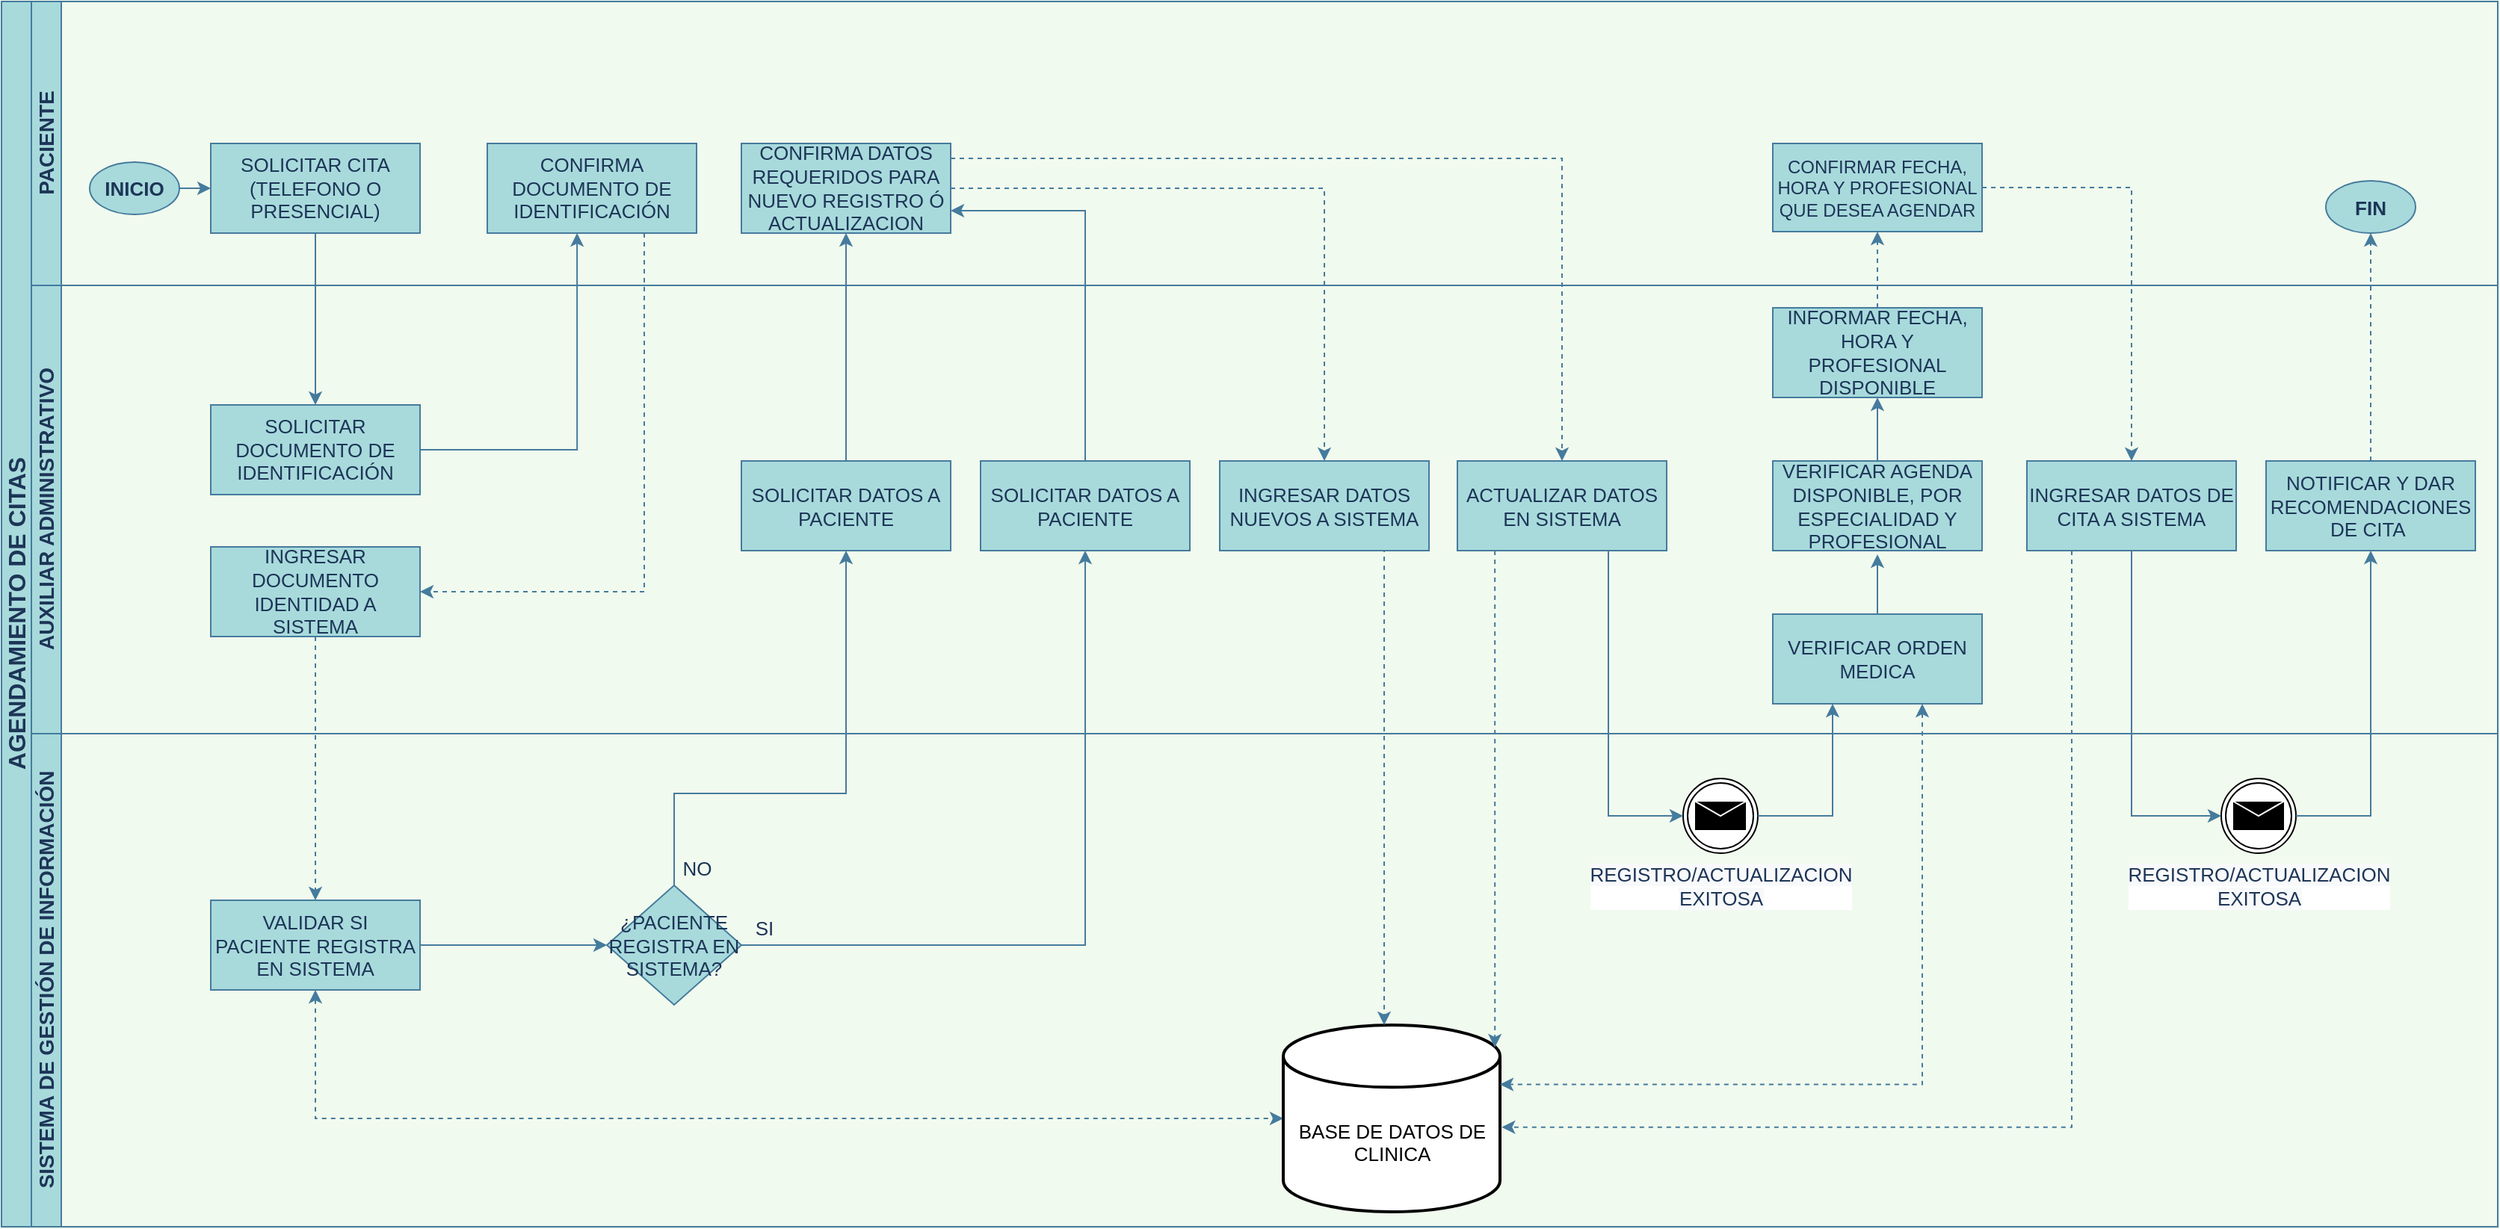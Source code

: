 <mxfile version="15.8.6" type="device"><diagram id="JYSoxw2AWvvSmy6L8tQY" name="Página-1"><mxGraphModel dx="3354" dy="904" grid="1" gridSize="10" guides="1" tooltips="1" connect="1" arrows="1" fold="1" page="1" pageScale="1" pageWidth="1700" pageHeight="1100" background="#F1FAEE" math="0" shadow="0"><root><mxCell id="0"/><mxCell id="1" parent="0"/><mxCell id="0h0ZGXSgKMVgla4ImIc9-1" value="AGENDAMIENTO DE CITAS" style="swimlane;html=1;childLayout=stackLayout;resizeParent=1;resizeParentMax=0;horizontal=0;startSize=20;horizontalStack=0;fillColor=#A8DADC;strokeColor=#457B9D;fontColor=#1D3557;rounded=0;fontSize=16;fontStyle=1;movable=1;resizable=1;rotatable=1;deletable=1;editable=1;connectable=1;" parent="1" vertex="1"><mxGeometry x="-1685" y="140" width="1670" height="820" as="geometry"/></mxCell><mxCell id="0h0ZGXSgKMVgla4ImIc9-2" value="PACIENTE" style="swimlane;html=1;startSize=20;horizontal=0;fillColor=#A8DADC;strokeColor=#457B9D;fontColor=#1D3557;rounded=0;strokeWidth=1;fontSize=14;movable=1;resizable=1;rotatable=1;deletable=1;editable=1;connectable=1;" parent="0h0ZGXSgKMVgla4ImIc9-1" vertex="1"><mxGeometry x="20" width="1650" height="190" as="geometry"/></mxCell><mxCell id="0h0ZGXSgKMVgla4ImIc9-71" style="edgeStyle=orthogonalEdgeStyle;orthogonalLoop=1;jettySize=auto;html=1;entryX=0;entryY=0.5;entryDx=0;entryDy=0;fontSize=13;fontColor=#1D3557;strokeColor=#457B9D;fillColor=#A8DADC;movable=1;resizable=1;rotatable=1;deletable=1;editable=1;connectable=1;" parent="0h0ZGXSgKMVgla4ImIc9-2" source="0h0ZGXSgKMVgla4ImIc9-41" target="0h0ZGXSgKMVgla4ImIc9-45" edge="1"><mxGeometry relative="1" as="geometry"/></mxCell><mxCell id="0h0ZGXSgKMVgla4ImIc9-41" value="INICIO" style="ellipse;whiteSpace=wrap;html=1;fontSize=13;fontColor=#1D3557;strokeColor=#457B9D;fillColor=#A8DADC;align=center;verticalAlign=middle;fontStyle=1;movable=1;resizable=1;rotatable=1;deletable=1;editable=1;connectable=1;" parent="0h0ZGXSgKMVgla4ImIc9-2" vertex="1"><mxGeometry x="39" y="107.5" width="60" height="35" as="geometry"/></mxCell><mxCell id="0h0ZGXSgKMVgla4ImIc9-45" value="&lt;span style=&quot;font-size: 13px;&quot;&gt;SOLICITAR CITA&lt;/span&gt;&lt;br style=&quot;font-size: 13px;&quot;&gt;&lt;span style=&quot;font-size: 13px;&quot;&gt;(TELEFONO O PRESENCIAL)&lt;/span&gt;" style="rounded=0;whiteSpace=wrap;html=1;fontSize=13;fontColor=#1D3557;strokeColor=#457B9D;fillColor=#A8DADC;align=center;verticalAlign=middle;movable=1;resizable=1;rotatable=1;deletable=1;editable=1;connectable=1;" parent="0h0ZGXSgKMVgla4ImIc9-2" vertex="1"><mxGeometry x="120" y="95" width="140" height="60" as="geometry"/></mxCell><mxCell id="0h0ZGXSgKMVgla4ImIc9-78" value="FIN" style="ellipse;whiteSpace=wrap;html=1;fontSize=13;fontColor=#1D3557;strokeColor=#457B9D;fillColor=#A8DADC;align=center;verticalAlign=middle;fontStyle=1;movable=1;resizable=1;rotatable=1;deletable=1;editable=1;connectable=1;" parent="0h0ZGXSgKMVgla4ImIc9-2" vertex="1"><mxGeometry x="1535" y="120" width="60" height="35" as="geometry"/></mxCell><mxCell id="jVRUKYlQ6Rg2UiQobsDq-70" value="&lt;span style=&quot;font-size: 13px;&quot;&gt;&lt;font style=&quot;vertical-align: inherit; font-size: 13px;&quot;&gt;&lt;font style=&quot;vertical-align: inherit; font-size: 13px;&quot;&gt;CONFIRMA DOCUMENTO DE IDENTIFICACIÓN&lt;/font&gt;&lt;/font&gt;&lt;/span&gt;" style="rounded=0;whiteSpace=wrap;html=1;fontSize=13;fontColor=#1D3557;strokeColor=#457B9D;fillColor=#A8DADC;align=center;verticalAlign=middle;movable=1;resizable=1;rotatable=1;deletable=1;editable=1;connectable=1;" parent="0h0ZGXSgKMVgla4ImIc9-2" vertex="1"><mxGeometry x="305" y="95" width="140" height="60" as="geometry"/></mxCell><mxCell id="jVRUKYlQ6Rg2UiQobsDq-90" value="&lt;span style=&quot;font-size: 13px;&quot;&gt;&lt;font style=&quot;vertical-align: inherit; font-size: 13px;&quot;&gt;&lt;font style=&quot;vertical-align: inherit; font-size: 13px;&quot;&gt;CONFIRMA DATOS REQUERIDOS PARA NUEVO REGISTRO Ó&lt;br style=&quot;font-size: 13px;&quot;&gt;ACTUALIZACION&lt;/font&gt;&lt;/font&gt;&lt;/span&gt;" style="rounded=0;whiteSpace=wrap;html=1;fontSize=13;fontColor=#1D3557;strokeColor=#457B9D;fillColor=#A8DADC;align=center;verticalAlign=middle;movable=1;resizable=1;rotatable=1;deletable=1;editable=1;connectable=1;" parent="0h0ZGXSgKMVgla4ImIc9-2" vertex="1"><mxGeometry x="475" y="95" width="140" height="60" as="geometry"/></mxCell><mxCell id="0h0ZGXSgKMVgla4ImIc9-3" value="AUXILIAR ADMINISTRATIVO" style="swimlane;html=1;startSize=20;horizontal=0;fillColor=#A8DADC;strokeColor=#457B9D;fontColor=#1D3557;rounded=0;fontSize=14;movable=1;resizable=1;rotatable=1;deletable=1;editable=1;connectable=1;" parent="0h0ZGXSgKMVgla4ImIc9-1" vertex="1"><mxGeometry x="20" y="190" width="1650" height="300" as="geometry"/></mxCell><mxCell id="0h0ZGXSgKMVgla4ImIc9-46" value="&lt;span style=&quot;font-size: 13px;&quot;&gt;SOLICITAR DOCUMENTO DE IDENTIFICACIÓN&lt;/span&gt;" style="rounded=0;whiteSpace=wrap;html=1;fontSize=13;fontColor=#1D3557;strokeColor=#457B9D;fillColor=#A8DADC;align=center;verticalAlign=middle;movable=1;resizable=1;rotatable=1;deletable=1;editable=1;connectable=1;" parent="0h0ZGXSgKMVgla4ImIc9-3" vertex="1"><mxGeometry x="120" y="80" width="140" height="60" as="geometry"/></mxCell><mxCell id="jVRUKYlQ6Rg2UiQobsDq-116" style="edgeStyle=orthogonalEdgeStyle;rounded=0;jumpSize=2;orthogonalLoop=1;jettySize=auto;html=1;entryX=0.5;entryY=1;entryDx=0;entryDy=0;startArrow=none;startFill=0;endArrow=classic;endFill=1;strokeColor=#457B9D;dashed=1;movable=1;resizable=1;rotatable=1;deletable=1;editable=1;connectable=1;fontSize=13;" parent="0h0ZGXSgKMVgla4ImIc9-3" source="0h0ZGXSgKMVgla4ImIc9-72" target="0h0ZGXSgKMVgla4ImIc9-74" edge="1"><mxGeometry relative="1" as="geometry"/></mxCell><mxCell id="0h0ZGXSgKMVgla4ImIc9-72" value="INFORMAR FECHA, HORA Y PROFESIONAL DISPONIBLE" style="rounded=0;whiteSpace=wrap;html=1;fontSize=13;fontColor=#1D3557;strokeColor=#457B9D;fillColor=#A8DADC;align=center;verticalAlign=middle;movable=1;resizable=1;rotatable=1;deletable=1;editable=1;connectable=1;" parent="0h0ZGXSgKMVgla4ImIc9-3" vertex="1"><mxGeometry x="1165" y="15" width="140" height="60" as="geometry"/></mxCell><mxCell id="0h0ZGXSgKMVgla4ImIc9-85" value="NOTIFICAR Y DAR RECOMENDACIONES DE CITA&amp;nbsp;" style="rounded=0;whiteSpace=wrap;html=1;fontSize=13;fontColor=#1D3557;strokeColor=#457B9D;fillColor=#A8DADC;align=center;verticalAlign=middle;movable=1;resizable=1;rotatable=1;deletable=1;editable=1;connectable=1;" parent="0h0ZGXSgKMVgla4ImIc9-3" vertex="1"><mxGeometry x="1495" y="117.5" width="140" height="60" as="geometry"/></mxCell><mxCell id="jVRUKYlQ6Rg2UiQobsDq-115" style="edgeStyle=orthogonalEdgeStyle;rounded=0;jumpSize=2;orthogonalLoop=1;jettySize=auto;html=1;entryX=0.5;entryY=1;entryDx=0;entryDy=0;startArrow=none;startFill=0;endArrow=classic;endFill=1;strokeColor=#457B9D;movable=1;resizable=1;rotatable=1;deletable=1;editable=1;connectable=1;fontSize=13;" parent="0h0ZGXSgKMVgla4ImIc9-3" source="jVRUKYlQ6Rg2UiQobsDq-64" target="0h0ZGXSgKMVgla4ImIc9-72" edge="1"><mxGeometry relative="1" as="geometry"/></mxCell><mxCell id="jVRUKYlQ6Rg2UiQobsDq-64" value="&lt;div style=&quot;font-size: 13px;&quot;&gt;&lt;span style=&quot;font-size: 13px; font-family: arial;&quot;&gt;VERIFICAR AGENDA&lt;br style=&quot;font-size: 13px;&quot;&gt;&lt;/span&gt;&lt;/div&gt;&lt;div style=&quot;font-size: 13px;&quot;&gt;&lt;span style=&quot;font-size: 13px; font-family: arial;&quot;&gt;DISPONIBLE, POR&lt;br style=&quot;font-size: 13px;&quot;&gt;&lt;/span&gt;&lt;/div&gt;&lt;div style=&quot;font-size: 13px;&quot;&gt;&lt;span style=&quot;font-size: 13px; font-family: arial;&quot;&gt;ESPECIALIDAD Y&lt;br style=&quot;font-size: 13px;&quot;&gt;&lt;/span&gt;&lt;/div&gt;&lt;div style=&quot;font-size: 13px;&quot;&gt;&lt;span style=&quot;font-size: 13px; font-family: arial;&quot;&gt;PROFESIONAL&lt;/span&gt;&lt;/div&gt;" style="rounded=0;whiteSpace=wrap;html=1;fontSize=13;fontColor=#1D3557;strokeColor=#457B9D;fillColor=#A8DADC;align=center;verticalAlign=middle;movable=1;resizable=1;rotatable=1;deletable=1;editable=1;connectable=1;" parent="0h0ZGXSgKMVgla4ImIc9-3" vertex="1"><mxGeometry x="1165" y="117.5" width="140" height="60" as="geometry"/></mxCell><mxCell id="jVRUKYlQ6Rg2UiQobsDq-74" value="&lt;span style=&quot;font-size: 13px;&quot;&gt;&lt;font style=&quot;vertical-align: inherit; font-size: 13px;&quot;&gt;&lt;font style=&quot;vertical-align: inherit; font-size: 13px;&quot;&gt;&lt;font style=&quot;vertical-align: inherit; font-size: 13px;&quot;&gt;&lt;font style=&quot;vertical-align: inherit; font-size: 13px;&quot;&gt;INGRESAR DOCUMENTO IDENTIDAD A SISTEMA&lt;/font&gt;&lt;/font&gt;&lt;/font&gt;&lt;/font&gt;&lt;/span&gt;" style="rounded=0;whiteSpace=wrap;html=1;fontSize=13;fontColor=#1D3557;strokeColor=#457B9D;fillColor=#A8DADC;align=center;verticalAlign=middle;movable=1;resizable=1;rotatable=1;deletable=1;editable=1;connectable=1;" parent="0h0ZGXSgKMVgla4ImIc9-3" vertex="1"><mxGeometry x="120" y="175" width="140" height="60" as="geometry"/></mxCell><mxCell id="jVRUKYlQ6Rg2UiQobsDq-88" value="&lt;span style=&quot;font-size: 13px;&quot;&gt;&lt;font style=&quot;vertical-align: inherit; font-size: 13px;&quot;&gt;&lt;font style=&quot;vertical-align: inherit; font-size: 13px;&quot;&gt;&lt;font style=&quot;vertical-align: inherit; font-size: 13px;&quot;&gt;&lt;font style=&quot;vertical-align: inherit; font-size: 13px;&quot;&gt;SOLICITAR DATOS A PACIENTE&lt;/font&gt;&lt;/font&gt;&lt;/font&gt;&lt;/font&gt;&lt;/span&gt;" style="rounded=0;whiteSpace=wrap;html=1;fontSize=13;fontColor=#1D3557;strokeColor=#457B9D;fillColor=#A8DADC;align=center;verticalAlign=middle;movable=1;resizable=1;rotatable=1;deletable=1;editable=1;connectable=1;" parent="0h0ZGXSgKMVgla4ImIc9-3" vertex="1"><mxGeometry x="475" y="117.5" width="140" height="60" as="geometry"/></mxCell><mxCell id="jVRUKYlQ6Rg2UiQobsDq-92" value="&lt;span style=&quot;font-size: 13px;&quot;&gt;&lt;font style=&quot;vertical-align: inherit; font-size: 13px;&quot;&gt;&lt;font style=&quot;vertical-align: inherit; font-size: 13px;&quot;&gt;&lt;font style=&quot;vertical-align: inherit; font-size: 13px;&quot;&gt;&lt;font style=&quot;vertical-align: inherit; font-size: 13px;&quot;&gt;INGRESAR DATOS NUEVOS A SISTEMA&lt;/font&gt;&lt;/font&gt;&lt;/font&gt;&lt;/font&gt;&lt;/span&gt;" style="rounded=0;whiteSpace=wrap;html=1;fontSize=13;fontColor=#1D3557;strokeColor=#457B9D;fillColor=#A8DADC;align=center;verticalAlign=middle;movable=1;resizable=1;rotatable=1;deletable=1;editable=1;connectable=1;" parent="0h0ZGXSgKMVgla4ImIc9-3" vertex="1"><mxGeometry x="795" y="117.5" width="140" height="60" as="geometry"/></mxCell><mxCell id="jVRUKYlQ6Rg2UiQobsDq-101" value="&lt;span style=&quot;font-size: 13px;&quot;&gt;&lt;font style=&quot;vertical-align: inherit; font-size: 13px;&quot;&gt;&lt;font style=&quot;vertical-align: inherit; font-size: 13px;&quot;&gt;&lt;font style=&quot;vertical-align: inherit; font-size: 13px;&quot;&gt;&lt;font style=&quot;vertical-align: inherit; font-size: 13px;&quot;&gt;SOLICITAR DATOS A PACIENTE&lt;/font&gt;&lt;/font&gt;&lt;/font&gt;&lt;/font&gt;&lt;/span&gt;" style="rounded=0;whiteSpace=wrap;html=1;fontSize=13;fontColor=#1D3557;strokeColor=#457B9D;fillColor=#A8DADC;align=center;verticalAlign=middle;movable=1;resizable=1;rotatable=1;deletable=1;editable=1;connectable=1;" parent="0h0ZGXSgKMVgla4ImIc9-3" vertex="1"><mxGeometry x="635" y="117.5" width="140" height="60" as="geometry"/></mxCell><mxCell id="jVRUKYlQ6Rg2UiQobsDq-102" value="&lt;span style=&quot;font-size: 13px;&quot;&gt;&lt;font style=&quot;vertical-align: inherit; font-size: 13px;&quot;&gt;&lt;font style=&quot;vertical-align: inherit; font-size: 13px;&quot;&gt;&lt;font style=&quot;vertical-align: inherit; font-size: 13px;&quot;&gt;&lt;font style=&quot;vertical-align: inherit; font-size: 13px;&quot;&gt;ACTUALIZAR DATOS EN SISTEMA&lt;/font&gt;&lt;/font&gt;&lt;/font&gt;&lt;/font&gt;&lt;/span&gt;" style="rounded=0;whiteSpace=wrap;html=1;fontSize=13;fontColor=#1D3557;strokeColor=#457B9D;fillColor=#A8DADC;align=center;verticalAlign=middle;movable=1;resizable=1;rotatable=1;deletable=1;editable=1;connectable=1;" parent="0h0ZGXSgKMVgla4ImIc9-3" vertex="1"><mxGeometry x="954" y="117.5" width="140" height="60" as="geometry"/></mxCell><mxCell id="jVRUKYlQ6Rg2UiQobsDq-118" style="edgeStyle=orthogonalEdgeStyle;rounded=0;jumpSize=2;orthogonalLoop=1;jettySize=auto;html=1;dashed=1;startArrow=none;startFill=0;endArrow=classic;endFill=1;strokeColor=#457B9D;movable=1;resizable=1;rotatable=1;deletable=1;editable=1;connectable=1;exitX=1;exitY=0.5;exitDx=0;exitDy=0;fontSize=13;" parent="0h0ZGXSgKMVgla4ImIc9-3" source="0h0ZGXSgKMVgla4ImIc9-74" target="jVRUKYlQ6Rg2UiQobsDq-117" edge="1"><mxGeometry relative="1" as="geometry"><mxPoint x="1285" y="-123.5" as="sourcePoint"/></mxGeometry></mxCell><mxCell id="0h0ZGXSgKMVgla4ImIc9-74" value="CONFIRMAR FECHA, HORA Y PROFESIONAL&lt;br style=&quot;font-size: 12px;&quot;&gt;QUE DESEA AGENDAR" style="rounded=0;whiteSpace=wrap;html=1;fontSize=12;fontColor=#1D3557;strokeColor=#457B9D;fillColor=#A8DADC;align=center;verticalAlign=middle;movable=1;resizable=1;rotatable=1;deletable=1;editable=1;connectable=1;" parent="0h0ZGXSgKMVgla4ImIc9-3" vertex="1"><mxGeometry x="1165" y="-95" width="140" height="59" as="geometry"/></mxCell><mxCell id="jVRUKYlQ6Rg2UiQobsDq-117" value="INGRESAR DATOS DE CITA A SISTEMA" style="rounded=0;whiteSpace=wrap;html=1;fontSize=13;fontColor=#1D3557;strokeColor=#457B9D;fillColor=#A8DADC;align=center;verticalAlign=middle;movable=1;resizable=1;rotatable=1;deletable=1;editable=1;connectable=1;" parent="0h0ZGXSgKMVgla4ImIc9-3" vertex="1"><mxGeometry x="1335" y="117.5" width="140" height="60" as="geometry"/></mxCell><mxCell id="AQoez8Rp7MgCy3AQOnC5-2" value="&lt;div style=&quot;font-size: 13px&quot;&gt;&lt;font face=&quot;arial&quot;&gt;VERIFICAR ORDEN MEDICA&lt;/font&gt;&lt;/div&gt;" style="rounded=0;whiteSpace=wrap;html=1;fontSize=13;fontColor=#1D3557;strokeColor=#457B9D;fillColor=#A8DADC;align=center;verticalAlign=middle;movable=1;resizable=1;rotatable=1;deletable=1;editable=1;connectable=1;" vertex="1" parent="0h0ZGXSgKMVgla4ImIc9-3"><mxGeometry x="1165" y="220" width="140" height="60" as="geometry"/></mxCell><mxCell id="jVRUKYlQ6Rg2UiQobsDq-73" style="edgeStyle=orthogonalEdgeStyle;rounded=0;orthogonalLoop=1;jettySize=auto;html=1;entryX=0.429;entryY=1;entryDx=0;entryDy=0;entryPerimeter=0;startArrow=none;startFill=0;endArrow=classic;endFill=1;strokeColor=#457B9D;movable=1;resizable=1;rotatable=1;deletable=1;editable=1;connectable=1;fontSize=13;" parent="0h0ZGXSgKMVgla4ImIc9-1" source="0h0ZGXSgKMVgla4ImIc9-46" target="jVRUKYlQ6Rg2UiQobsDq-70" edge="1"><mxGeometry relative="1" as="geometry"/></mxCell><mxCell id="jVRUKYlQ6Rg2UiQobsDq-75" style="edgeStyle=orthogonalEdgeStyle;rounded=0;orthogonalLoop=1;jettySize=auto;html=1;entryX=1;entryY=0.5;entryDx=0;entryDy=0;startArrow=none;startFill=0;endArrow=classic;endFill=1;strokeColor=#457B9D;exitX=0.75;exitY=1;exitDx=0;exitDy=0;dashed=1;movable=1;resizable=1;rotatable=1;deletable=1;editable=1;connectable=1;fontSize=13;" parent="0h0ZGXSgKMVgla4ImIc9-1" source="jVRUKYlQ6Rg2UiQobsDq-70" target="jVRUKYlQ6Rg2UiQobsDq-74" edge="1"><mxGeometry relative="1" as="geometry"/></mxCell><mxCell id="jVRUKYlQ6Rg2UiQobsDq-76" style="edgeStyle=orthogonalEdgeStyle;rounded=0;jumpSize=2;orthogonalLoop=1;jettySize=auto;html=1;startArrow=none;startFill=0;endArrow=classic;endFill=1;strokeColor=#457B9D;dashed=1;movable=1;resizable=1;rotatable=1;deletable=1;editable=1;connectable=1;fontSize=13;" parent="0h0ZGXSgKMVgla4ImIc9-1" source="jVRUKYlQ6Rg2UiQobsDq-74" target="jVRUKYlQ6Rg2UiQobsDq-77" edge="1"><mxGeometry relative="1" as="geometry"><mxPoint x="210" y="646.5" as="targetPoint"/></mxGeometry></mxCell><mxCell id="jVRUKYlQ6Rg2UiQobsDq-89" style="edgeStyle=orthogonalEdgeStyle;rounded=0;jumpSize=2;orthogonalLoop=1;jettySize=auto;html=1;entryX=0.5;entryY=1;entryDx=0;entryDy=0;startArrow=none;startFill=0;endArrow=classic;endFill=1;strokeColor=#457B9D;movable=1;resizable=1;rotatable=1;deletable=1;editable=1;connectable=1;fontSize=13;" parent="0h0ZGXSgKMVgla4ImIc9-1" source="0h0ZGXSgKMVgla4ImIc9-55" target="jVRUKYlQ6Rg2UiQobsDq-88" edge="1"><mxGeometry relative="1" as="geometry"><Array as="points"><mxPoint x="450" y="530"/><mxPoint x="565" y="530"/></Array></mxGeometry></mxCell><mxCell id="jVRUKYlQ6Rg2UiQobsDq-91" style="edgeStyle=orthogonalEdgeStyle;rounded=0;jumpSize=2;orthogonalLoop=1;jettySize=auto;html=1;entryX=0.5;entryY=1;entryDx=0;entryDy=0;startArrow=none;startFill=0;endArrow=classic;endFill=1;strokeColor=#457B9D;movable=1;resizable=1;rotatable=1;deletable=1;editable=1;connectable=1;fontSize=13;" parent="0h0ZGXSgKMVgla4ImIc9-1" source="jVRUKYlQ6Rg2UiQobsDq-88" target="jVRUKYlQ6Rg2UiQobsDq-90" edge="1"><mxGeometry relative="1" as="geometry"/></mxCell><mxCell id="jVRUKYlQ6Rg2UiQobsDq-33" value="&lt;font style=&quot;vertical-align: inherit&quot;&gt;&lt;font style=&quot;vertical-align: inherit&quot;&gt;&lt;font style=&quot;vertical-align: inherit&quot;&gt;&lt;font style=&quot;vertical-align: inherit&quot;&gt;&lt;font style=&quot;vertical-align: inherit&quot;&gt;&lt;font style=&quot;vertical-align: inherit&quot;&gt;SISTEMA DE GESTIÓN DE INFORMACIÓN&lt;/font&gt;&lt;/font&gt;&lt;/font&gt;&lt;/font&gt;&lt;br&gt;&lt;/font&gt;&lt;/font&gt;" style="swimlane;html=1;startSize=20;horizontal=0;fillColor=#A8DADC;strokeColor=#457B9D;fontColor=#1D3557;rounded=0;fontSize=14;movable=1;resizable=1;rotatable=1;deletable=1;editable=1;connectable=1;" parent="0h0ZGXSgKMVgla4ImIc9-1" vertex="1"><mxGeometry x="20" y="490" width="1650" height="330" as="geometry"/></mxCell><mxCell id="0h0ZGXSgKMVgla4ImIc9-55" value="¿PACIENTE REGISTRA EN SISTEMA?" style="rhombus;whiteSpace=wrap;html=1;fontSize=13;fontColor=#1D3557;strokeColor=#457B9D;fillColor=#A8DADC;align=center;verticalAlign=middle;movable=1;resizable=1;rotatable=1;deletable=1;editable=1;connectable=1;" parent="jVRUKYlQ6Rg2UiQobsDq-33" vertex="1"><mxGeometry x="385" y="101.5" width="90" height="80" as="geometry"/></mxCell><mxCell id="0h0ZGXSgKMVgla4ImIc9-66" value="NO" style="text;html=1;align=center;verticalAlign=middle;resizable=1;points=[];autosize=1;strokeColor=none;fillColor=none;fontSize=13;fontColor=#1D3557;movable=1;rotatable=1;deletable=1;editable=1;connectable=1;" parent="jVRUKYlQ6Rg2UiQobsDq-33" vertex="1"><mxGeometry x="425" y="80" width="40" height="20" as="geometry"/></mxCell><mxCell id="0h0ZGXSgKMVgla4ImIc9-67" value="SI" style="text;html=1;align=center;verticalAlign=middle;resizable=1;points=[];autosize=1;strokeColor=none;fillColor=none;fontSize=13;fontColor=#1D3557;movable=1;rotatable=1;deletable=1;editable=1;connectable=1;" parent="jVRUKYlQ6Rg2UiQobsDq-33" vertex="1"><mxGeometry x="475" y="120" width="30" height="20" as="geometry"/></mxCell><mxCell id="jVRUKYlQ6Rg2UiQobsDq-94" style="edgeStyle=orthogonalEdgeStyle;rounded=0;jumpSize=2;orthogonalLoop=1;jettySize=auto;html=1;entryX=0;entryY=0.5;entryDx=0;entryDy=0;entryPerimeter=0;dashed=1;startArrow=classic;startFill=1;endArrow=classic;endFill=1;strokeColor=#457B9D;movable=1;resizable=1;rotatable=1;deletable=1;editable=1;connectable=1;fontSize=13;" parent="jVRUKYlQ6Rg2UiQobsDq-33" source="jVRUKYlQ6Rg2UiQobsDq-77" target="jVRUKYlQ6Rg2UiQobsDq-93" edge="1"><mxGeometry relative="1" as="geometry"><Array as="points"><mxPoint x="190" y="258"/></Array></mxGeometry></mxCell><mxCell id="jVRUKYlQ6Rg2UiQobsDq-96" style="edgeStyle=orthogonalEdgeStyle;rounded=0;jumpSize=2;orthogonalLoop=1;jettySize=auto;html=1;startArrow=none;startFill=0;endArrow=classic;endFill=1;strokeColor=#457B9D;movable=1;resizable=1;rotatable=1;deletable=1;editable=1;connectable=1;fontSize=13;" parent="jVRUKYlQ6Rg2UiQobsDq-33" source="jVRUKYlQ6Rg2UiQobsDq-77" target="0h0ZGXSgKMVgla4ImIc9-55" edge="1"><mxGeometry relative="1" as="geometry"/></mxCell><mxCell id="jVRUKYlQ6Rg2UiQobsDq-77" value="&lt;font style=&quot;font-size: 13px; vertical-align: inherit;&quot;&gt;&lt;font style=&quot;vertical-align: inherit; font-size: 13px;&quot;&gt;&lt;font style=&quot;vertical-align: inherit; font-size: 13px;&quot;&gt;&lt;font style=&quot;vertical-align: inherit; font-size: 13px;&quot;&gt;&lt;font style=&quot;vertical-align: inherit; font-size: 13px;&quot;&gt;&lt;font style=&quot;vertical-align: inherit; font-size: 13px;&quot;&gt;&lt;font style=&quot;vertical-align: inherit; font-size: 13px;&quot;&gt;&lt;font style=&quot;vertical-align: inherit; font-size: 13px;&quot;&gt;&lt;font style=&quot;vertical-align: inherit; font-size: 13px;&quot;&gt;&lt;font style=&quot;vertical-align: inherit; font-size: 13px;&quot;&gt;&lt;font style=&quot;vertical-align: inherit; font-size: 13px;&quot;&gt;VALIDAR SI PACIENTE REGISTRA EN SISTEMA&lt;/font&gt;&lt;/font&gt;&lt;/font&gt;&lt;/font&gt;&lt;/font&gt;&lt;/font&gt;&lt;/font&gt;&lt;/font&gt;&lt;/font&gt;&lt;/font&gt;&lt;/font&gt;" style="rounded=0;whiteSpace=wrap;html=1;fontSize=13;fontColor=#1D3557;strokeColor=#457B9D;fillColor=#A8DADC;align=center;verticalAlign=middle;movable=1;resizable=1;rotatable=1;deletable=1;editable=1;connectable=1;" parent="jVRUKYlQ6Rg2UiQobsDq-33" vertex="1"><mxGeometry x="120" y="111.5" width="140" height="60" as="geometry"/></mxCell><mxCell id="jVRUKYlQ6Rg2UiQobsDq-93" value="&lt;br style=&quot;font-size: 13px;&quot;&gt;&lt;br style=&quot;font-size: 13px;&quot;&gt;BASE DE DATOS DE CLINICA" style="strokeWidth=2;html=1;shape=mxgraph.flowchart.database;whiteSpace=wrap;movable=1;resizable=1;rotatable=1;deletable=1;editable=1;connectable=1;fontSize=13;" parent="jVRUKYlQ6Rg2UiQobsDq-33" vertex="1"><mxGeometry x="837.5" y="195" width="145" height="125" as="geometry"/></mxCell><mxCell id="RgH46wPEscA7Owgt1aGO-1" value="&lt;span style=&quot;color: rgb(29 , 53 , 87) ; font-size: 13px ; background-color: rgb(248 , 249 , 250)&quot;&gt;REGISTRO/ACTUALIZACION &lt;br&gt;EXITOSA&lt;/span&gt;" style="points=[[0.145,0.145,0],[0.5,0,0],[0.855,0.145,0],[1,0.5,0],[0.855,0.855,0],[0.5,1,0],[0.145,0.855,0],[0,0.5,0]];shape=mxgraph.bpmn.event;html=1;verticalLabelPosition=bottom;labelBackgroundColor=#ffffff;verticalAlign=top;align=center;perimeter=ellipsePerimeter;outlineConnect=0;aspect=fixed;outline=throwing;symbol=message;" parent="jVRUKYlQ6Rg2UiQobsDq-33" vertex="1"><mxGeometry x="1105" y="30" width="50" height="50" as="geometry"/></mxCell><mxCell id="RgH46wPEscA7Owgt1aGO-3" value="&lt;span style=&quot;color: rgb(29 , 53 , 87) ; font-size: 13px ; background-color: rgb(248 , 249 , 250)&quot;&gt;REGISTRO/ACTUALIZACION &lt;br&gt;EXITOSA&lt;/span&gt;" style="points=[[0.145,0.145,0],[0.5,0,0],[0.855,0.145,0],[1,0.5,0],[0.855,0.855,0],[0.5,1,0],[0.145,0.855,0],[0,0.5,0]];shape=mxgraph.bpmn.event;html=1;verticalLabelPosition=bottom;labelBackgroundColor=#ffffff;verticalAlign=top;align=center;perimeter=ellipsePerimeter;outlineConnect=0;aspect=fixed;outline=throwing;symbol=message;" parent="jVRUKYlQ6Rg2UiQobsDq-33" vertex="1"><mxGeometry x="1465" y="30" width="50" height="50" as="geometry"/></mxCell><mxCell id="jVRUKYlQ6Rg2UiQobsDq-97" style="edgeStyle=orthogonalEdgeStyle;rounded=0;jumpSize=2;orthogonalLoop=1;jettySize=auto;html=1;startArrow=none;startFill=0;endArrow=classic;endFill=1;strokeColor=#457B9D;movable=1;resizable=1;rotatable=1;deletable=1;editable=1;connectable=1;fontSize=13;" parent="0h0ZGXSgKMVgla4ImIc9-1" source="0h0ZGXSgKMVgla4ImIc9-45" target="0h0ZGXSgKMVgla4ImIc9-46" edge="1"><mxGeometry relative="1" as="geometry"/></mxCell><mxCell id="jVRUKYlQ6Rg2UiQobsDq-99" style="edgeStyle=orthogonalEdgeStyle;rounded=0;jumpSize=2;orthogonalLoop=1;jettySize=auto;html=1;dashed=1;startArrow=none;startFill=0;endArrow=classic;endFill=1;strokeColor=#457B9D;exitX=0.5;exitY=1;exitDx=0;exitDy=0;movable=1;resizable=1;rotatable=1;deletable=1;editable=1;connectable=1;fontSize=13;" parent="0h0ZGXSgKMVgla4ImIc9-1" target="jVRUKYlQ6Rg2UiQobsDq-93" edge="1"><mxGeometry relative="1" as="geometry"><mxPoint x="925" y="680" as="targetPoint"/><mxPoint x="905" y="367.5" as="sourcePoint"/><Array as="points"><mxPoint x="925" y="368"/></Array></mxGeometry></mxCell><mxCell id="jVRUKYlQ6Rg2UiQobsDq-104" style="edgeStyle=orthogonalEdgeStyle;rounded=0;jumpSize=2;orthogonalLoop=1;jettySize=auto;html=1;startArrow=none;startFill=0;endArrow=classic;endFill=1;strokeColor=#457B9D;movable=1;resizable=1;rotatable=1;deletable=1;editable=1;connectable=1;fontSize=13;" parent="0h0ZGXSgKMVgla4ImIc9-1" source="0h0ZGXSgKMVgla4ImIc9-55" target="jVRUKYlQ6Rg2UiQobsDq-101" edge="1"><mxGeometry relative="1" as="geometry"/></mxCell><mxCell id="jVRUKYlQ6Rg2UiQobsDq-106" style="edgeStyle=orthogonalEdgeStyle;rounded=0;jumpSize=2;orthogonalLoop=1;jettySize=auto;html=1;startArrow=none;startFill=0;endArrow=classic;endFill=1;strokeColor=#457B9D;dashed=1;movable=1;resizable=1;rotatable=1;deletable=1;editable=1;connectable=1;fontSize=13;" parent="0h0ZGXSgKMVgla4ImIc9-1" source="jVRUKYlQ6Rg2UiQobsDq-90" target="jVRUKYlQ6Rg2UiQobsDq-102" edge="1"><mxGeometry relative="1" as="geometry"><mxPoint x="905.0" y="105.0" as="targetPoint"/><Array as="points"><mxPoint x="1044" y="105"/></Array></mxGeometry></mxCell><mxCell id="jVRUKYlQ6Rg2UiQobsDq-107" style="edgeStyle=orthogonalEdgeStyle;rounded=0;jumpSize=2;orthogonalLoop=1;jettySize=auto;html=1;dashed=1;startArrow=none;startFill=0;endArrow=classic;endFill=1;strokeColor=#457B9D;movable=1;resizable=1;rotatable=1;deletable=1;editable=1;connectable=1;fontSize=13;" parent="0h0ZGXSgKMVgla4ImIc9-1" edge="1"><mxGeometry relative="1" as="geometry"><mxPoint x="999" y="700" as="targetPoint"/><Array as="points"><mxPoint x="999" y="689"/></Array><mxPoint x="999.059" y="367.5" as="sourcePoint"/></mxGeometry></mxCell><mxCell id="jVRUKYlQ6Rg2UiQobsDq-108" style="edgeStyle=orthogonalEdgeStyle;rounded=0;jumpSize=2;orthogonalLoop=1;jettySize=auto;html=1;entryX=1;entryY=0.75;entryDx=0;entryDy=0;startArrow=none;startFill=0;endArrow=classic;endFill=1;strokeColor=#457B9D;exitX=0.5;exitY=0;exitDx=0;exitDy=0;movable=1;resizable=1;rotatable=1;deletable=1;editable=1;connectable=1;fontSize=13;" parent="0h0ZGXSgKMVgla4ImIc9-1" source="jVRUKYlQ6Rg2UiQobsDq-101" target="jVRUKYlQ6Rg2UiQobsDq-90" edge="1"><mxGeometry relative="1" as="geometry"/></mxCell><mxCell id="jVRUKYlQ6Rg2UiQobsDq-109" style="edgeStyle=orthogonalEdgeStyle;rounded=0;jumpSize=2;orthogonalLoop=1;jettySize=auto;html=1;startArrow=none;startFill=0;endArrow=classic;endFill=1;strokeColor=#457B9D;dashed=1;movable=1;resizable=1;rotatable=1;deletable=1;editable=1;connectable=1;fontSize=13;" parent="0h0ZGXSgKMVgla4ImIc9-1" source="jVRUKYlQ6Rg2UiQobsDq-90" target="jVRUKYlQ6Rg2UiQobsDq-92" edge="1"><mxGeometry relative="1" as="geometry"><mxPoint x="845" y="125" as="targetPoint"/></mxGeometry></mxCell><mxCell id="jVRUKYlQ6Rg2UiQobsDq-112" style="edgeStyle=orthogonalEdgeStyle;rounded=0;jumpSize=2;orthogonalLoop=1;jettySize=auto;html=1;startArrow=none;startFill=0;endArrow=classic;endFill=1;strokeColor=#457B9D;movable=1;resizable=1;rotatable=1;deletable=1;editable=1;connectable=1;fontSize=13;exitX=1;exitY=0.5;exitDx=0;exitDy=0;exitPerimeter=0;" parent="0h0ZGXSgKMVgla4ImIc9-1" source="RgH46wPEscA7Owgt1aGO-1" edge="1"><mxGeometry relative="1" as="geometry"><mxPoint x="1255" y="600" as="sourcePoint"/><Array as="points"><mxPoint x="1225" y="545"/></Array><mxPoint x="1225" y="470" as="targetPoint"/></mxGeometry></mxCell><mxCell id="jVRUKYlQ6Rg2UiQobsDq-119" style="edgeStyle=orthogonalEdgeStyle;rounded=0;jumpSize=2;orthogonalLoop=1;jettySize=auto;html=1;dashed=1;startArrow=none;startFill=0;endArrow=classic;endFill=1;strokeColor=#457B9D;movable=1;resizable=1;rotatable=1;deletable=1;editable=1;connectable=1;entryX=1.008;entryY=0.547;entryDx=0;entryDy=0;entryPerimeter=0;fontSize=13;" parent="0h0ZGXSgKMVgla4ImIc9-1" source="jVRUKYlQ6Rg2UiQobsDq-117" target="jVRUKYlQ6Rg2UiQobsDq-93" edge="1"><mxGeometry relative="1" as="geometry"><mxPoint x="1425.034" y="432.5" as="sourcePoint"/><mxPoint x="1000" y="786" as="targetPoint"/><Array as="points"><mxPoint x="1385" y="753"/></Array></mxGeometry></mxCell><mxCell id="jVRUKYlQ6Rg2UiQobsDq-122" style="edgeStyle=orthogonalEdgeStyle;rounded=0;jumpSize=2;orthogonalLoop=1;jettySize=auto;html=1;entryX=0.5;entryY=1;entryDx=0;entryDy=0;startArrow=none;startFill=0;endArrow=classic;endFill=1;strokeColor=#457B9D;movable=1;resizable=1;rotatable=1;deletable=1;editable=1;connectable=1;fontSize=13;exitX=1;exitY=0.5;exitDx=0;exitDy=0;exitPerimeter=0;" parent="0h0ZGXSgKMVgla4ImIc9-1" source="RgH46wPEscA7Owgt1aGO-3" target="0h0ZGXSgKMVgla4ImIc9-85" edge="1"><mxGeometry relative="1" as="geometry"/></mxCell><mxCell id="SXl6-p_b3Q36ApNQcJPR-1" style="edgeStyle=orthogonalEdgeStyle;rounded=0;jumpSize=2;orthogonalLoop=1;jettySize=auto;html=1;entryX=0.5;entryY=1;entryDx=0;entryDy=0;dashed=1;startArrow=none;startFill=0;endArrow=classic;endFill=1;strokeColor=#457B9D;movable=1;resizable=1;rotatable=1;deletable=1;editable=1;connectable=1;fontSize=13;" parent="0h0ZGXSgKMVgla4ImIc9-1" source="0h0ZGXSgKMVgla4ImIc9-85" target="0h0ZGXSgKMVgla4ImIc9-78" edge="1"><mxGeometry relative="1" as="geometry"/></mxCell><mxCell id="RgH46wPEscA7Owgt1aGO-2" style="edgeStyle=orthogonalEdgeStyle;rounded=0;orthogonalLoop=1;jettySize=auto;html=1;entryX=0;entryY=0.5;entryDx=0;entryDy=0;entryPerimeter=0;strokeColor=#457B9D;" parent="0h0ZGXSgKMVgla4ImIc9-1" source="jVRUKYlQ6Rg2UiQobsDq-102" target="RgH46wPEscA7Owgt1aGO-1" edge="1"><mxGeometry relative="1" as="geometry"><Array as="points"><mxPoint x="1075" y="545"/></Array></mxGeometry></mxCell><mxCell id="RgH46wPEscA7Owgt1aGO-4" style="edgeStyle=orthogonalEdgeStyle;rounded=0;orthogonalLoop=1;jettySize=auto;html=1;entryX=0;entryY=0.5;entryDx=0;entryDy=0;entryPerimeter=0;strokeColor=#457B9D;" parent="0h0ZGXSgKMVgla4ImIc9-1" source="jVRUKYlQ6Rg2UiQobsDq-117" target="RgH46wPEscA7Owgt1aGO-3" edge="1"><mxGeometry relative="1" as="geometry"/></mxCell><mxCell id="VQdFLMtBnSSAv0YcfNER-1" style="edgeStyle=orthogonalEdgeStyle;rounded=0;orthogonalLoop=1;jettySize=auto;html=1;entryX=1;entryY=0.318;entryDx=0;entryDy=0;entryPerimeter=0;startArrow=classic;startFill=1;dashed=1;strokeColor=#457B9D;" parent="0h0ZGXSgKMVgla4ImIc9-1" target="jVRUKYlQ6Rg2UiQobsDq-93" edge="1"><mxGeometry relative="1" as="geometry"><Array as="points"><mxPoint x="1285" y="725"/></Array><mxPoint x="1285" y="470" as="sourcePoint"/></mxGeometry></mxCell><mxCell id="AQoez8Rp7MgCy3AQOnC5-3" style="edgeStyle=orthogonalEdgeStyle;rounded=0;orthogonalLoop=1;jettySize=auto;html=1;strokeColor=#457B9D;" edge="1" parent="1" source="AQoez8Rp7MgCy3AQOnC5-2"><mxGeometry relative="1" as="geometry"><mxPoint x="-430" y="510.0" as="targetPoint"/></mxGeometry></mxCell></root></mxGraphModel></diagram></mxfile>